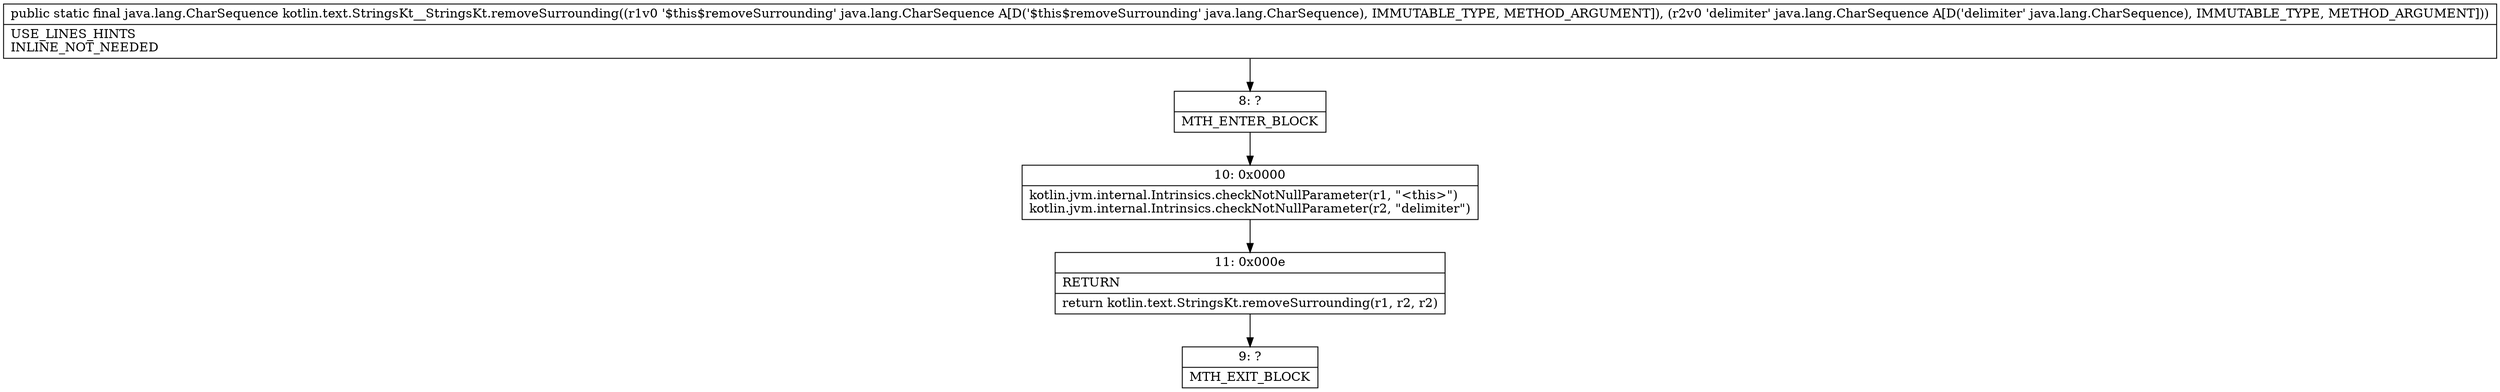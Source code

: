 digraph "CFG forkotlin.text.StringsKt__StringsKt.removeSurrounding(Ljava\/lang\/CharSequence;Ljava\/lang\/CharSequence;)Ljava\/lang\/CharSequence;" {
Node_8 [shape=record,label="{8\:\ ?|MTH_ENTER_BLOCK\l}"];
Node_10 [shape=record,label="{10\:\ 0x0000|kotlin.jvm.internal.Intrinsics.checkNotNullParameter(r1, \"\<this\>\")\lkotlin.jvm.internal.Intrinsics.checkNotNullParameter(r2, \"delimiter\")\l}"];
Node_11 [shape=record,label="{11\:\ 0x000e|RETURN\l|return kotlin.text.StringsKt.removeSurrounding(r1, r2, r2)\l}"];
Node_9 [shape=record,label="{9\:\ ?|MTH_EXIT_BLOCK\l}"];
MethodNode[shape=record,label="{public static final java.lang.CharSequence kotlin.text.StringsKt__StringsKt.removeSurrounding((r1v0 '$this$removeSurrounding' java.lang.CharSequence A[D('$this$removeSurrounding' java.lang.CharSequence), IMMUTABLE_TYPE, METHOD_ARGUMENT]), (r2v0 'delimiter' java.lang.CharSequence A[D('delimiter' java.lang.CharSequence), IMMUTABLE_TYPE, METHOD_ARGUMENT]))  | USE_LINES_HINTS\lINLINE_NOT_NEEDED\l}"];
MethodNode -> Node_8;Node_8 -> Node_10;
Node_10 -> Node_11;
Node_11 -> Node_9;
}

